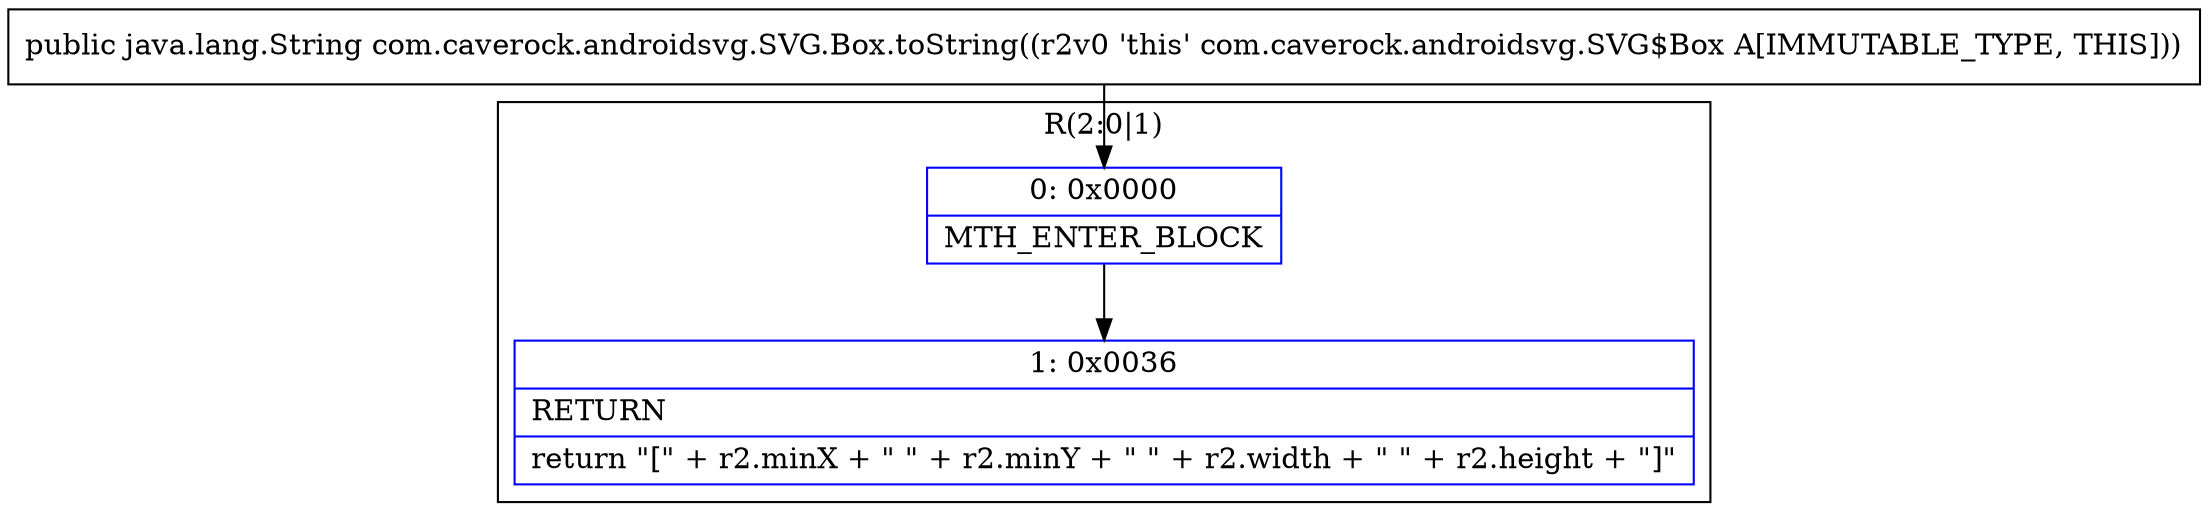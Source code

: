 digraph "CFG forcom.caverock.androidsvg.SVG.Box.toString()Ljava\/lang\/String;" {
subgraph cluster_Region_1674949477 {
label = "R(2:0|1)";
node [shape=record,color=blue];
Node_0 [shape=record,label="{0\:\ 0x0000|MTH_ENTER_BLOCK\l}"];
Node_1 [shape=record,label="{1\:\ 0x0036|RETURN\l|return \"[\" + r2.minX + \" \" + r2.minY + \" \" + r2.width + \" \" + r2.height + \"]\"\l}"];
}
MethodNode[shape=record,label="{public java.lang.String com.caverock.androidsvg.SVG.Box.toString((r2v0 'this' com.caverock.androidsvg.SVG$Box A[IMMUTABLE_TYPE, THIS])) }"];
MethodNode -> Node_0;
Node_0 -> Node_1;
}

